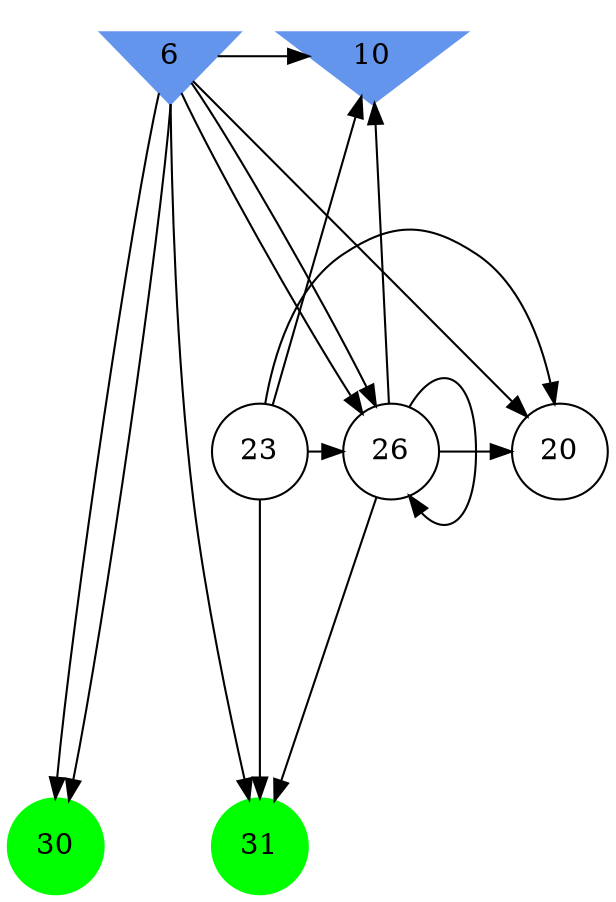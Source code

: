 digraph brain {
	ranksep=2.0;
	6 [shape=invtriangle,style=filled,color=cornflowerblue];
	10 [shape=invtriangle,style=filled,color=cornflowerblue];
	20 [shape=circle,color=black];
	23 [shape=circle,color=black];
	26 [shape=circle,color=black];
	30 [shape=circle,style=filled,color=green];
	31 [shape=circle,style=filled,color=green];
	6	->	26;
	6	->	30;
	6	->	30;
	23	->	31;
	23	->	10;
	23	->	26;
	23	->	20;
	26	->	31;
	26	->	10;
	26	->	26;
	26	->	20;
	6	->	31;
	6	->	10;
	6	->	26;
	6	->	20;
	{ rank=same; 6; 10; }
	{ rank=same; 20; 23; 26; }
	{ rank=same; 30; 31; }
}
